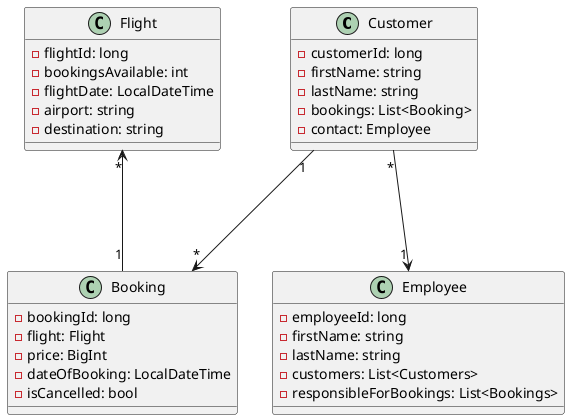 @startuml
class Customer {
- customerId: long
- firstName: string
- lastName: string
- bookings: List<Booking>
- contact: Employee
}

class Employee {
- employeeId: long
- firstName: string
- lastName: string
- customers: List<Customers>
- responsibleForBookings: List<Bookings>
}

class Booking {
- bookingId: long
- flight: Flight
- price: BigInt
- dateOfBooking: LocalDateTime
- isCancelled: bool
}

class Flight {
- flightId: long
- bookingsAvailable: int
- flightDate: LocalDateTime
- airport: string
- destination: string
}

Customer "*" ---> "1" Employee
Customer "1" ---> "*" Booking
Booking "1" --up-> "*" Flight
@enduml